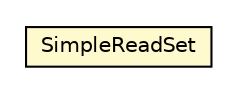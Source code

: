 #!/usr/local/bin/dot
#
# Class diagram 
# Generated by UMLGraph version 5.1 (http://www.umlgraph.org/)
#

digraph G {
	edge [fontname="Helvetica",fontsize=10,labelfontname="Helvetica",labelfontsize=10];
	node [fontname="Helvetica",fontsize=10,shape=plaintext];
	nodesep=0.25;
	ranksep=0.5;
	// pt.ist.fenixframework.backend.jvstm.lf.SimpleReadSet
	c116530 [label=<<table title="pt.ist.fenixframework.backend.jvstm.lf.SimpleReadSet" border="0" cellborder="1" cellspacing="0" cellpadding="2" port="p" bgcolor="lemonChiffon" href="./SimpleReadSet.html">
		<tr><td><table border="0" cellspacing="0" cellpadding="1">
<tr><td align="center" balign="center"> SimpleReadSet </td></tr>
		</table></td></tr>
		</table>>, fontname="Helvetica", fontcolor="black", fontsize=10.0];
}

